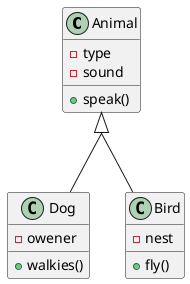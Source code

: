 @startuml Animals
skinparam groupInheritance 2

Class Animal {
 -type
 -sound
 +speak()
}


Class Dog {
 -owener
 +walkies()
}

Class Bird {
 -nest
 +fly()
}


Animal <|-- Dog
Animal <|-- Bird

@enduml